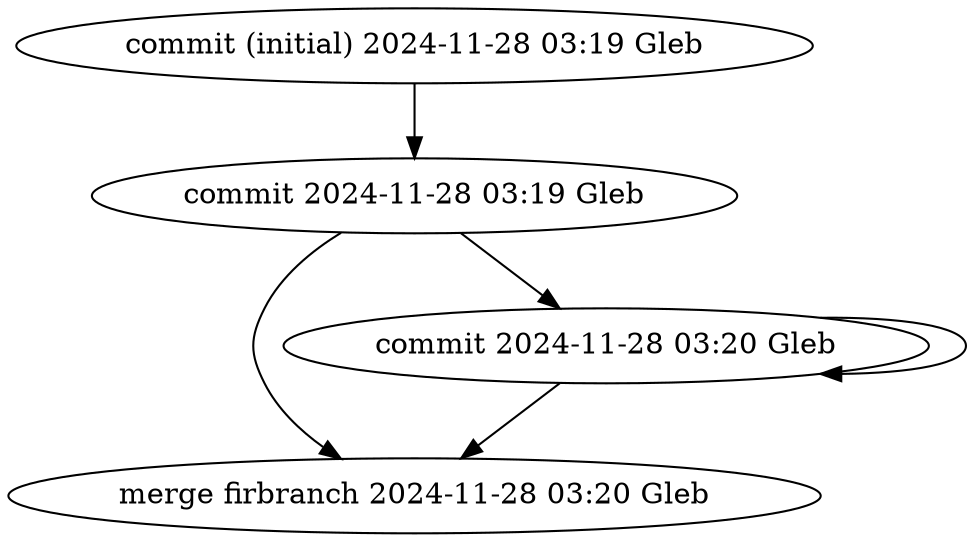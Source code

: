 digraph G {
  "commit (initial) 2024-11-28 03:19 Gleb" -> "commit 2024-11-28 03:19 Gleb";
  "commit 2024-11-28 03:19 Gleb" -> "merge firbranch 2024-11-28 03:20 Gleb";
  "commit 2024-11-28 03:20 Gleb" -> "merge firbranch 2024-11-28 03:20 Gleb";
  "commit 2024-11-28 03:19 Gleb" -> "commit 2024-11-28 03:20 Gleb";
  "commit 2024-11-28 03:20 Gleb" -> "commit 2024-11-28 03:20 Gleb";
}
